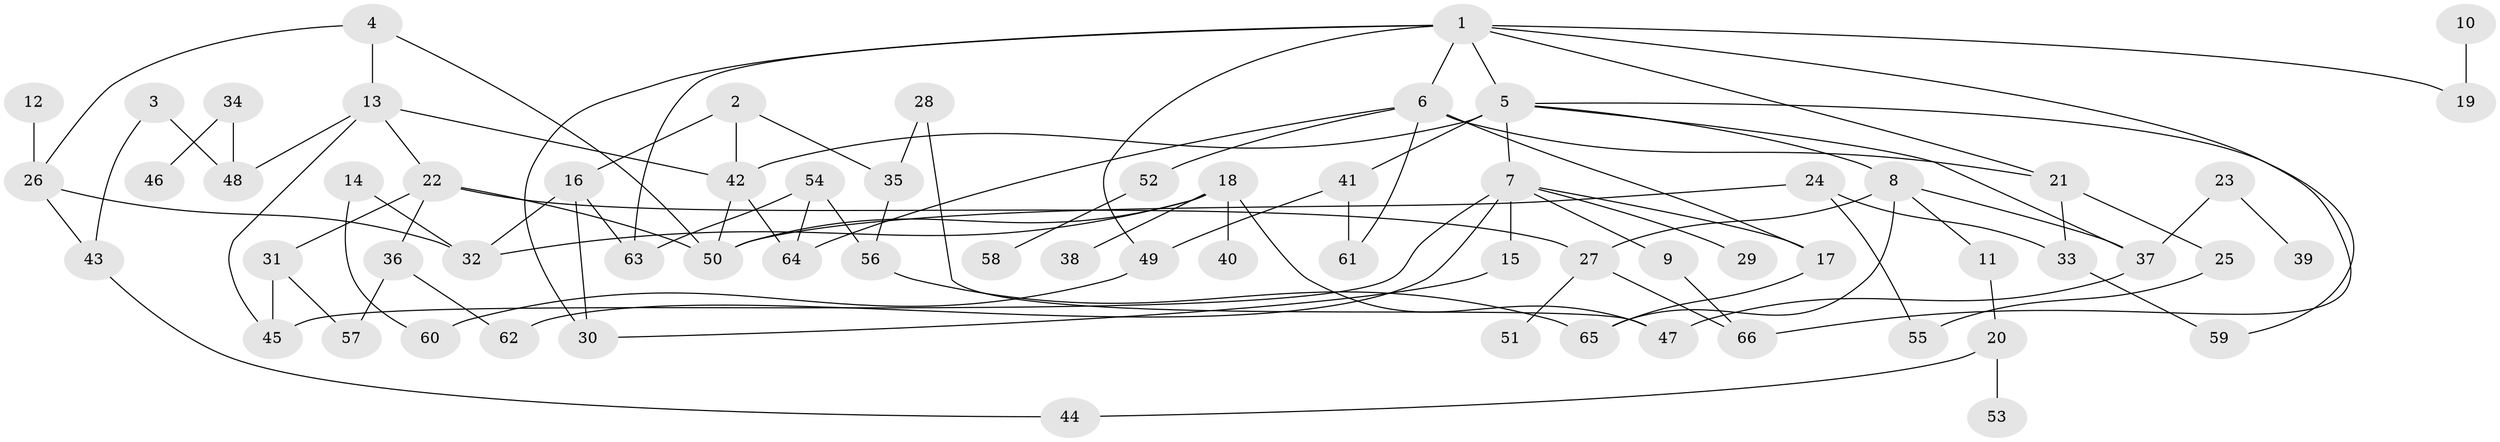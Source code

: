 // original degree distribution, {6: 0.030303030303030304, 8: 0.015151515151515152, 7: 0.007575757575757576, 4: 0.15151515151515152, 5: 0.03787878787878788, 3: 0.14393939393939395, 2: 0.3181818181818182, 1: 0.29545454545454547}
// Generated by graph-tools (version 1.1) at 2025/01/03/09/25 03:01:10]
// undirected, 66 vertices, 97 edges
graph export_dot {
graph [start="1"]
  node [color=gray90,style=filled];
  1;
  2;
  3;
  4;
  5;
  6;
  7;
  8;
  9;
  10;
  11;
  12;
  13;
  14;
  15;
  16;
  17;
  18;
  19;
  20;
  21;
  22;
  23;
  24;
  25;
  26;
  27;
  28;
  29;
  30;
  31;
  32;
  33;
  34;
  35;
  36;
  37;
  38;
  39;
  40;
  41;
  42;
  43;
  44;
  45;
  46;
  47;
  48;
  49;
  50;
  51;
  52;
  53;
  54;
  55;
  56;
  57;
  58;
  59;
  60;
  61;
  62;
  63;
  64;
  65;
  66;
  1 -- 5 [weight=1.0];
  1 -- 6 [weight=1.0];
  1 -- 19 [weight=1.0];
  1 -- 21 [weight=1.0];
  1 -- 30 [weight=1.0];
  1 -- 49 [weight=1.0];
  1 -- 63 [weight=1.0];
  1 -- 66 [weight=1.0];
  2 -- 16 [weight=1.0];
  2 -- 35 [weight=1.0];
  2 -- 42 [weight=1.0];
  3 -- 43 [weight=1.0];
  3 -- 48 [weight=1.0];
  4 -- 13 [weight=1.0];
  4 -- 26 [weight=1.0];
  4 -- 50 [weight=1.0];
  5 -- 7 [weight=1.0];
  5 -- 8 [weight=1.0];
  5 -- 37 [weight=1.0];
  5 -- 41 [weight=1.0];
  5 -- 42 [weight=2.0];
  5 -- 59 [weight=1.0];
  6 -- 17 [weight=1.0];
  6 -- 21 [weight=1.0];
  6 -- 52 [weight=1.0];
  6 -- 61 [weight=1.0];
  6 -- 64 [weight=1.0];
  7 -- 9 [weight=1.0];
  7 -- 15 [weight=1.0];
  7 -- 17 [weight=2.0];
  7 -- 29 [weight=1.0];
  7 -- 45 [weight=2.0];
  7 -- 62 [weight=1.0];
  8 -- 11 [weight=1.0];
  8 -- 27 [weight=1.0];
  8 -- 37 [weight=1.0];
  8 -- 65 [weight=1.0];
  9 -- 66 [weight=1.0];
  10 -- 19 [weight=1.0];
  11 -- 20 [weight=1.0];
  12 -- 26 [weight=1.0];
  13 -- 22 [weight=1.0];
  13 -- 42 [weight=1.0];
  13 -- 45 [weight=1.0];
  13 -- 48 [weight=1.0];
  14 -- 32 [weight=1.0];
  14 -- 60 [weight=1.0];
  15 -- 30 [weight=1.0];
  16 -- 30 [weight=1.0];
  16 -- 32 [weight=1.0];
  16 -- 63 [weight=1.0];
  17 -- 65 [weight=1.0];
  18 -- 32 [weight=1.0];
  18 -- 38 [weight=1.0];
  18 -- 40 [weight=1.0];
  18 -- 47 [weight=1.0];
  18 -- 50 [weight=1.0];
  20 -- 44 [weight=1.0];
  20 -- 53 [weight=1.0];
  21 -- 25 [weight=1.0];
  21 -- 33 [weight=1.0];
  22 -- 27 [weight=1.0];
  22 -- 31 [weight=1.0];
  22 -- 36 [weight=1.0];
  22 -- 50 [weight=1.0];
  23 -- 37 [weight=1.0];
  23 -- 39 [weight=1.0];
  24 -- 33 [weight=1.0];
  24 -- 50 [weight=1.0];
  24 -- 55 [weight=1.0];
  25 -- 55 [weight=1.0];
  26 -- 32 [weight=1.0];
  26 -- 43 [weight=1.0];
  27 -- 51 [weight=1.0];
  27 -- 66 [weight=1.0];
  28 -- 35 [weight=1.0];
  28 -- 47 [weight=1.0];
  31 -- 45 [weight=1.0];
  31 -- 57 [weight=1.0];
  33 -- 59 [weight=1.0];
  34 -- 46 [weight=1.0];
  34 -- 48 [weight=1.0];
  35 -- 56 [weight=1.0];
  36 -- 57 [weight=1.0];
  36 -- 62 [weight=1.0];
  37 -- 47 [weight=1.0];
  41 -- 49 [weight=1.0];
  41 -- 61 [weight=1.0];
  42 -- 50 [weight=1.0];
  42 -- 64 [weight=1.0];
  43 -- 44 [weight=1.0];
  49 -- 60 [weight=1.0];
  52 -- 58 [weight=1.0];
  54 -- 56 [weight=1.0];
  54 -- 63 [weight=1.0];
  54 -- 64 [weight=1.0];
  56 -- 65 [weight=1.0];
}
